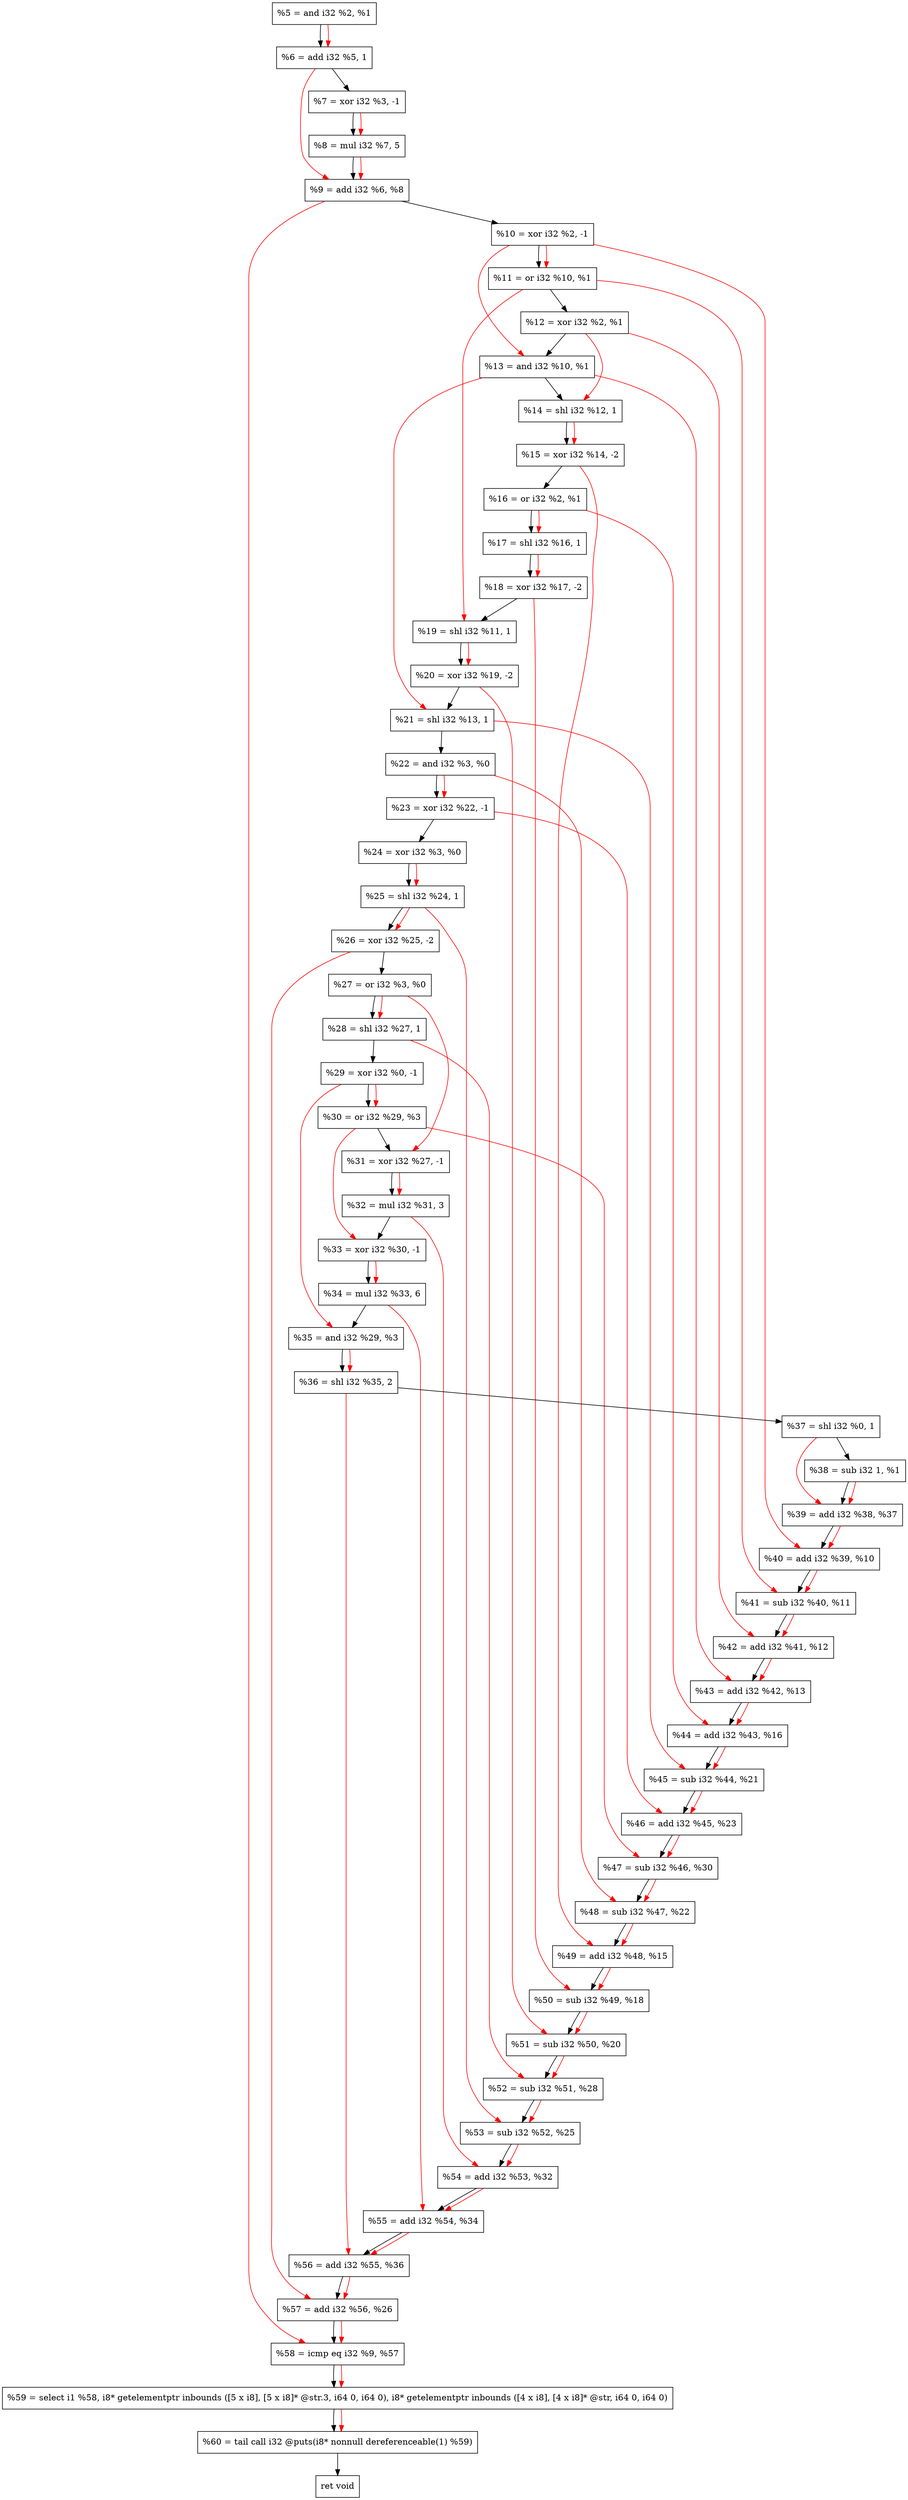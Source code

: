 digraph "DFG for'crackme' function" {
	Node0x8be7e0[shape=record, label="  %5 = and i32 %2, %1"];
	Node0x8bee60[shape=record, label="  %6 = add i32 %5, 1"];
	Node0x8bef00[shape=record, label="  %7 = xor i32 %3, -1"];
	Node0x8befa0[shape=record, label="  %8 = mul i32 %7, 5"];
	Node0x8bf010[shape=record, label="  %9 = add i32 %6, %8"];
	Node0x8bf080[shape=record, label="  %10 = xor i32 %2, -1"];
	Node0x8bf0f0[shape=record, label="  %11 = or i32 %10, %1"];
	Node0x8bf160[shape=record, label="  %12 = xor i32 %2, %1"];
	Node0x8bf1d0[shape=record, label="  %13 = and i32 %10, %1"];
	Node0x8bf240[shape=record, label="  %14 = shl i32 %12, 1"];
	Node0x8bf2e0[shape=record, label="  %15 = xor i32 %14, -2"];
	Node0x8bf350[shape=record, label="  %16 = or i32 %2, %1"];
	Node0x8bf3c0[shape=record, label="  %17 = shl i32 %16, 1"];
	Node0x8bf430[shape=record, label="  %18 = xor i32 %17, -2"];
	Node0x8bf4a0[shape=record, label="  %19 = shl i32 %11, 1"];
	Node0x8bf510[shape=record, label="  %20 = xor i32 %19, -2"];
	Node0x8bf580[shape=record, label="  %21 = shl i32 %13, 1"];
	Node0x8bf5f0[shape=record, label="  %22 = and i32 %3, %0"];
	Node0x8bf660[shape=record, label="  %23 = xor i32 %22, -1"];
	Node0x8bf6d0[shape=record, label="  %24 = xor i32 %3, %0"];
	Node0x8bf740[shape=record, label="  %25 = shl i32 %24, 1"];
	Node0x8bf7b0[shape=record, label="  %26 = xor i32 %25, -2"];
	Node0x8bf820[shape=record, label="  %27 = or i32 %3, %0"];
	Node0x8bf890[shape=record, label="  %28 = shl i32 %27, 1"];
	Node0x8bf900[shape=record, label="  %29 = xor i32 %0, -1"];
	Node0x8bf970[shape=record, label="  %30 = or i32 %29, %3"];
	Node0x8bf9e0[shape=record, label="  %31 = xor i32 %27, -1"];
	Node0x8bfa80[shape=record, label="  %32 = mul i32 %31, 3"];
	Node0x8bfd00[shape=record, label="  %33 = xor i32 %30, -1"];
	Node0x8bfda0[shape=record, label="  %34 = mul i32 %33, 6"];
	Node0x8bfe10[shape=record, label="  %35 = and i32 %29, %3"];
	Node0x8bfeb0[shape=record, label="  %36 = shl i32 %35, 2"];
	Node0x8bff20[shape=record, label="  %37 = shl i32 %0, 1"];
	Node0x8bff90[shape=record, label="  %38 = sub i32 1, %1"];
	Node0x8c0000[shape=record, label="  %39 = add i32 %38, %37"];
	Node0x8c0070[shape=record, label="  %40 = add i32 %39, %10"];
	Node0x8c00e0[shape=record, label="  %41 = sub i32 %40, %11"];
	Node0x8c0150[shape=record, label="  %42 = add i32 %41, %12"];
	Node0x8c01c0[shape=record, label="  %43 = add i32 %42, %13"];
	Node0x8c0230[shape=record, label="  %44 = add i32 %43, %16"];
	Node0x8c02a0[shape=record, label="  %45 = sub i32 %44, %21"];
	Node0x8c0310[shape=record, label="  %46 = add i32 %45, %23"];
	Node0x8c0380[shape=record, label="  %47 = sub i32 %46, %30"];
	Node0x8c03f0[shape=record, label="  %48 = sub i32 %47, %22"];
	Node0x8c0460[shape=record, label="  %49 = add i32 %48, %15"];
	Node0x8c04d0[shape=record, label="  %50 = sub i32 %49, %18"];
	Node0x8c0540[shape=record, label="  %51 = sub i32 %50, %20"];
	Node0x8c05b0[shape=record, label="  %52 = sub i32 %51, %28"];
	Node0x8c0620[shape=record, label="  %53 = sub i32 %52, %25"];
	Node0x8c0690[shape=record, label="  %54 = add i32 %53, %32"];
	Node0x8c0700[shape=record, label="  %55 = add i32 %54, %34"];
	Node0x8c0770[shape=record, label="  %56 = add i32 %55, %36"];
	Node0x8c07e0[shape=record, label="  %57 = add i32 %56, %26"];
	Node0x8c0850[shape=record, label="  %58 = icmp eq i32 %9, %57"];
	Node0x85f268[shape=record, label="  %59 = select i1 %58, i8* getelementptr inbounds ([5 x i8], [5 x i8]* @str.3, i64 0, i64 0), i8* getelementptr inbounds ([4 x i8], [4 x i8]* @str, i64 0, i64 0)"];
	Node0x8c0cf0[shape=record, label="  %60 = tail call i32 @puts(i8* nonnull dereferenceable(1) %59)"];
	Node0x8c0d40[shape=record, label="  ret void"];
	Node0x8be7e0 -> Node0x8bee60;
	Node0x8bee60 -> Node0x8bef00;
	Node0x8bef00 -> Node0x8befa0;
	Node0x8befa0 -> Node0x8bf010;
	Node0x8bf010 -> Node0x8bf080;
	Node0x8bf080 -> Node0x8bf0f0;
	Node0x8bf0f0 -> Node0x8bf160;
	Node0x8bf160 -> Node0x8bf1d0;
	Node0x8bf1d0 -> Node0x8bf240;
	Node0x8bf240 -> Node0x8bf2e0;
	Node0x8bf2e0 -> Node0x8bf350;
	Node0x8bf350 -> Node0x8bf3c0;
	Node0x8bf3c0 -> Node0x8bf430;
	Node0x8bf430 -> Node0x8bf4a0;
	Node0x8bf4a0 -> Node0x8bf510;
	Node0x8bf510 -> Node0x8bf580;
	Node0x8bf580 -> Node0x8bf5f0;
	Node0x8bf5f0 -> Node0x8bf660;
	Node0x8bf660 -> Node0x8bf6d0;
	Node0x8bf6d0 -> Node0x8bf740;
	Node0x8bf740 -> Node0x8bf7b0;
	Node0x8bf7b0 -> Node0x8bf820;
	Node0x8bf820 -> Node0x8bf890;
	Node0x8bf890 -> Node0x8bf900;
	Node0x8bf900 -> Node0x8bf970;
	Node0x8bf970 -> Node0x8bf9e0;
	Node0x8bf9e0 -> Node0x8bfa80;
	Node0x8bfa80 -> Node0x8bfd00;
	Node0x8bfd00 -> Node0x8bfda0;
	Node0x8bfda0 -> Node0x8bfe10;
	Node0x8bfe10 -> Node0x8bfeb0;
	Node0x8bfeb0 -> Node0x8bff20;
	Node0x8bff20 -> Node0x8bff90;
	Node0x8bff90 -> Node0x8c0000;
	Node0x8c0000 -> Node0x8c0070;
	Node0x8c0070 -> Node0x8c00e0;
	Node0x8c00e0 -> Node0x8c0150;
	Node0x8c0150 -> Node0x8c01c0;
	Node0x8c01c0 -> Node0x8c0230;
	Node0x8c0230 -> Node0x8c02a0;
	Node0x8c02a0 -> Node0x8c0310;
	Node0x8c0310 -> Node0x8c0380;
	Node0x8c0380 -> Node0x8c03f0;
	Node0x8c03f0 -> Node0x8c0460;
	Node0x8c0460 -> Node0x8c04d0;
	Node0x8c04d0 -> Node0x8c0540;
	Node0x8c0540 -> Node0x8c05b0;
	Node0x8c05b0 -> Node0x8c0620;
	Node0x8c0620 -> Node0x8c0690;
	Node0x8c0690 -> Node0x8c0700;
	Node0x8c0700 -> Node0x8c0770;
	Node0x8c0770 -> Node0x8c07e0;
	Node0x8c07e0 -> Node0x8c0850;
	Node0x8c0850 -> Node0x85f268;
	Node0x85f268 -> Node0x8c0cf0;
	Node0x8c0cf0 -> Node0x8c0d40;
edge [color=red]
	Node0x8be7e0 -> Node0x8bee60;
	Node0x8bef00 -> Node0x8befa0;
	Node0x8bee60 -> Node0x8bf010;
	Node0x8befa0 -> Node0x8bf010;
	Node0x8bf080 -> Node0x8bf0f0;
	Node0x8bf080 -> Node0x8bf1d0;
	Node0x8bf160 -> Node0x8bf240;
	Node0x8bf240 -> Node0x8bf2e0;
	Node0x8bf350 -> Node0x8bf3c0;
	Node0x8bf3c0 -> Node0x8bf430;
	Node0x8bf0f0 -> Node0x8bf4a0;
	Node0x8bf4a0 -> Node0x8bf510;
	Node0x8bf1d0 -> Node0x8bf580;
	Node0x8bf5f0 -> Node0x8bf660;
	Node0x8bf6d0 -> Node0x8bf740;
	Node0x8bf740 -> Node0x8bf7b0;
	Node0x8bf820 -> Node0x8bf890;
	Node0x8bf900 -> Node0x8bf970;
	Node0x8bf820 -> Node0x8bf9e0;
	Node0x8bf9e0 -> Node0x8bfa80;
	Node0x8bf970 -> Node0x8bfd00;
	Node0x8bfd00 -> Node0x8bfda0;
	Node0x8bf900 -> Node0x8bfe10;
	Node0x8bfe10 -> Node0x8bfeb0;
	Node0x8bff90 -> Node0x8c0000;
	Node0x8bff20 -> Node0x8c0000;
	Node0x8c0000 -> Node0x8c0070;
	Node0x8bf080 -> Node0x8c0070;
	Node0x8c0070 -> Node0x8c00e0;
	Node0x8bf0f0 -> Node0x8c00e0;
	Node0x8c00e0 -> Node0x8c0150;
	Node0x8bf160 -> Node0x8c0150;
	Node0x8c0150 -> Node0x8c01c0;
	Node0x8bf1d0 -> Node0x8c01c0;
	Node0x8c01c0 -> Node0x8c0230;
	Node0x8bf350 -> Node0x8c0230;
	Node0x8c0230 -> Node0x8c02a0;
	Node0x8bf580 -> Node0x8c02a0;
	Node0x8c02a0 -> Node0x8c0310;
	Node0x8bf660 -> Node0x8c0310;
	Node0x8c0310 -> Node0x8c0380;
	Node0x8bf970 -> Node0x8c0380;
	Node0x8c0380 -> Node0x8c03f0;
	Node0x8bf5f0 -> Node0x8c03f0;
	Node0x8c03f0 -> Node0x8c0460;
	Node0x8bf2e0 -> Node0x8c0460;
	Node0x8c0460 -> Node0x8c04d0;
	Node0x8bf430 -> Node0x8c04d0;
	Node0x8c04d0 -> Node0x8c0540;
	Node0x8bf510 -> Node0x8c0540;
	Node0x8c0540 -> Node0x8c05b0;
	Node0x8bf890 -> Node0x8c05b0;
	Node0x8c05b0 -> Node0x8c0620;
	Node0x8bf740 -> Node0x8c0620;
	Node0x8c0620 -> Node0x8c0690;
	Node0x8bfa80 -> Node0x8c0690;
	Node0x8c0690 -> Node0x8c0700;
	Node0x8bfda0 -> Node0x8c0700;
	Node0x8c0700 -> Node0x8c0770;
	Node0x8bfeb0 -> Node0x8c0770;
	Node0x8c0770 -> Node0x8c07e0;
	Node0x8bf7b0 -> Node0x8c07e0;
	Node0x8bf010 -> Node0x8c0850;
	Node0x8c07e0 -> Node0x8c0850;
	Node0x8c0850 -> Node0x85f268;
	Node0x85f268 -> Node0x8c0cf0;
}
